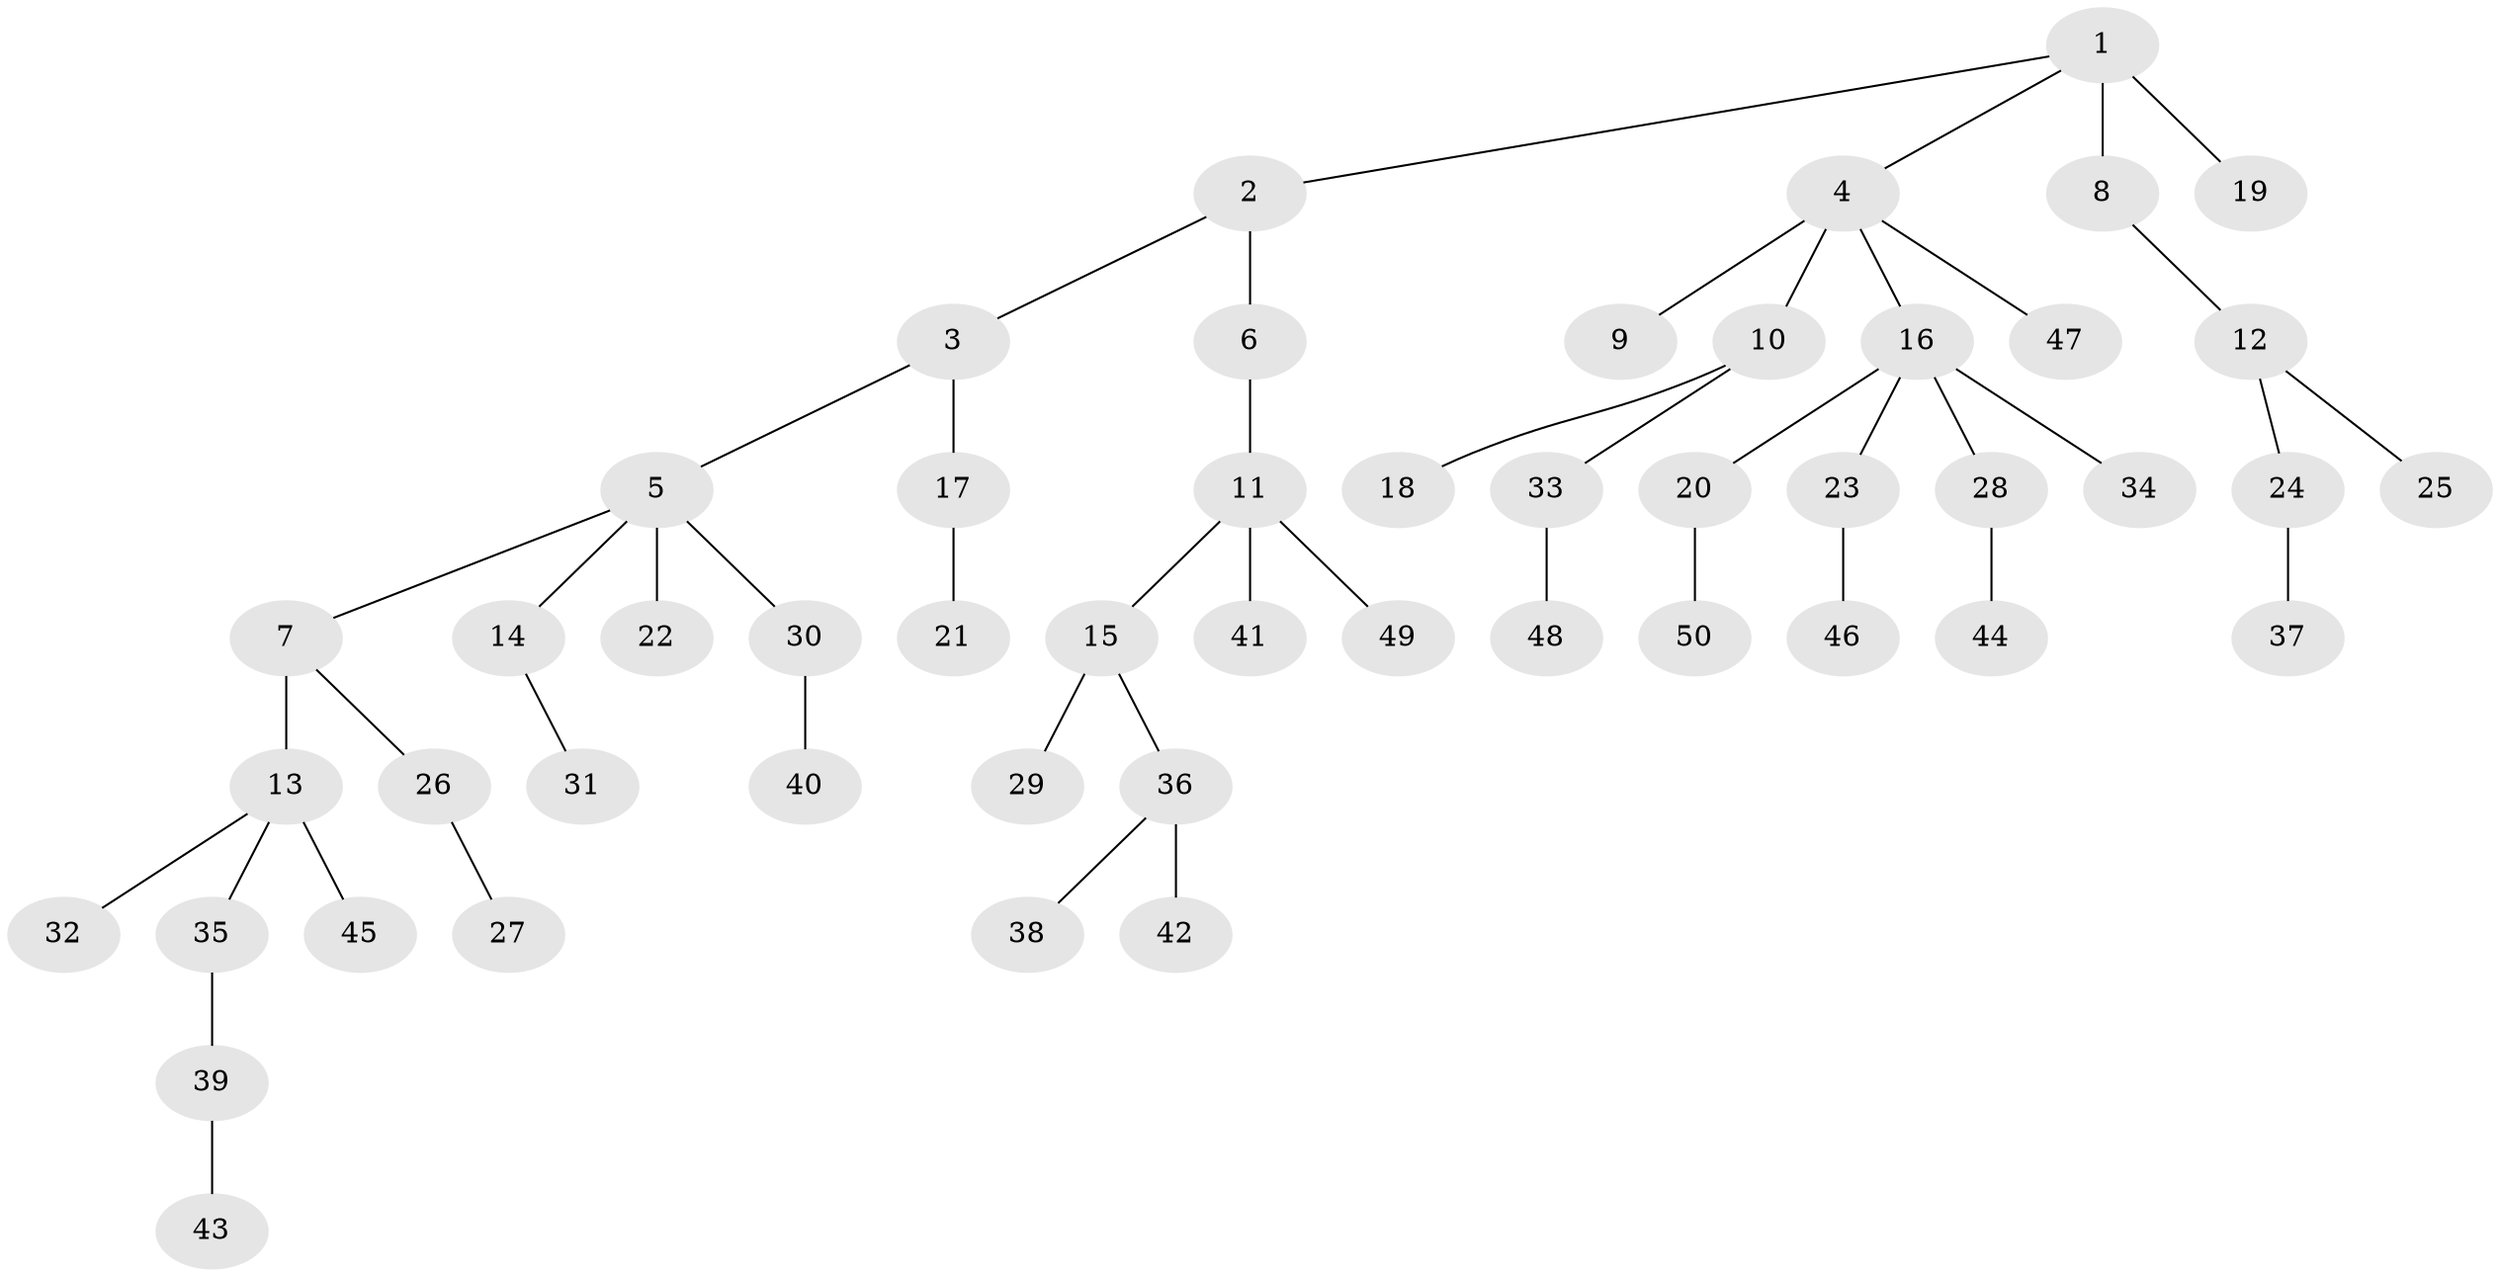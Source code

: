 // original degree distribution, {4: 0.0707070707070707, 5: 0.04040404040404041, 3: 0.1111111111111111, 2: 0.26262626262626265, 1: 0.494949494949495, 7: 0.020202020202020204}
// Generated by graph-tools (version 1.1) at 2025/36/03/09/25 02:36:35]
// undirected, 50 vertices, 49 edges
graph export_dot {
graph [start="1"]
  node [color=gray90,style=filled];
  1;
  2;
  3;
  4;
  5;
  6;
  7;
  8;
  9;
  10;
  11;
  12;
  13;
  14;
  15;
  16;
  17;
  18;
  19;
  20;
  21;
  22;
  23;
  24;
  25;
  26;
  27;
  28;
  29;
  30;
  31;
  32;
  33;
  34;
  35;
  36;
  37;
  38;
  39;
  40;
  41;
  42;
  43;
  44;
  45;
  46;
  47;
  48;
  49;
  50;
  1 -- 2 [weight=1.0];
  1 -- 4 [weight=1.0];
  1 -- 8 [weight=1.0];
  1 -- 19 [weight=2.0];
  2 -- 3 [weight=1.0];
  2 -- 6 [weight=2.0];
  3 -- 5 [weight=1.0];
  3 -- 17 [weight=2.0];
  4 -- 9 [weight=2.0];
  4 -- 10 [weight=1.0];
  4 -- 16 [weight=1.0];
  4 -- 47 [weight=1.0];
  5 -- 7 [weight=1.0];
  5 -- 14 [weight=1.0];
  5 -- 22 [weight=1.0];
  5 -- 30 [weight=1.0];
  6 -- 11 [weight=1.0];
  7 -- 13 [weight=3.0];
  7 -- 26 [weight=1.0];
  8 -- 12 [weight=2.0];
  10 -- 18 [weight=1.0];
  10 -- 33 [weight=1.0];
  11 -- 15 [weight=1.0];
  11 -- 41 [weight=1.0];
  11 -- 49 [weight=1.0];
  12 -- 24 [weight=1.0];
  12 -- 25 [weight=1.0];
  13 -- 32 [weight=1.0];
  13 -- 35 [weight=1.0];
  13 -- 45 [weight=1.0];
  14 -- 31 [weight=1.0];
  15 -- 29 [weight=1.0];
  15 -- 36 [weight=1.0];
  16 -- 20 [weight=1.0];
  16 -- 23 [weight=1.0];
  16 -- 28 [weight=1.0];
  16 -- 34 [weight=2.0];
  17 -- 21 [weight=1.0];
  20 -- 50 [weight=1.0];
  23 -- 46 [weight=1.0];
  24 -- 37 [weight=1.0];
  26 -- 27 [weight=1.0];
  28 -- 44 [weight=1.0];
  30 -- 40 [weight=1.0];
  33 -- 48 [weight=1.0];
  35 -- 39 [weight=2.0];
  36 -- 38 [weight=1.0];
  36 -- 42 [weight=2.0];
  39 -- 43 [weight=1.0];
}

